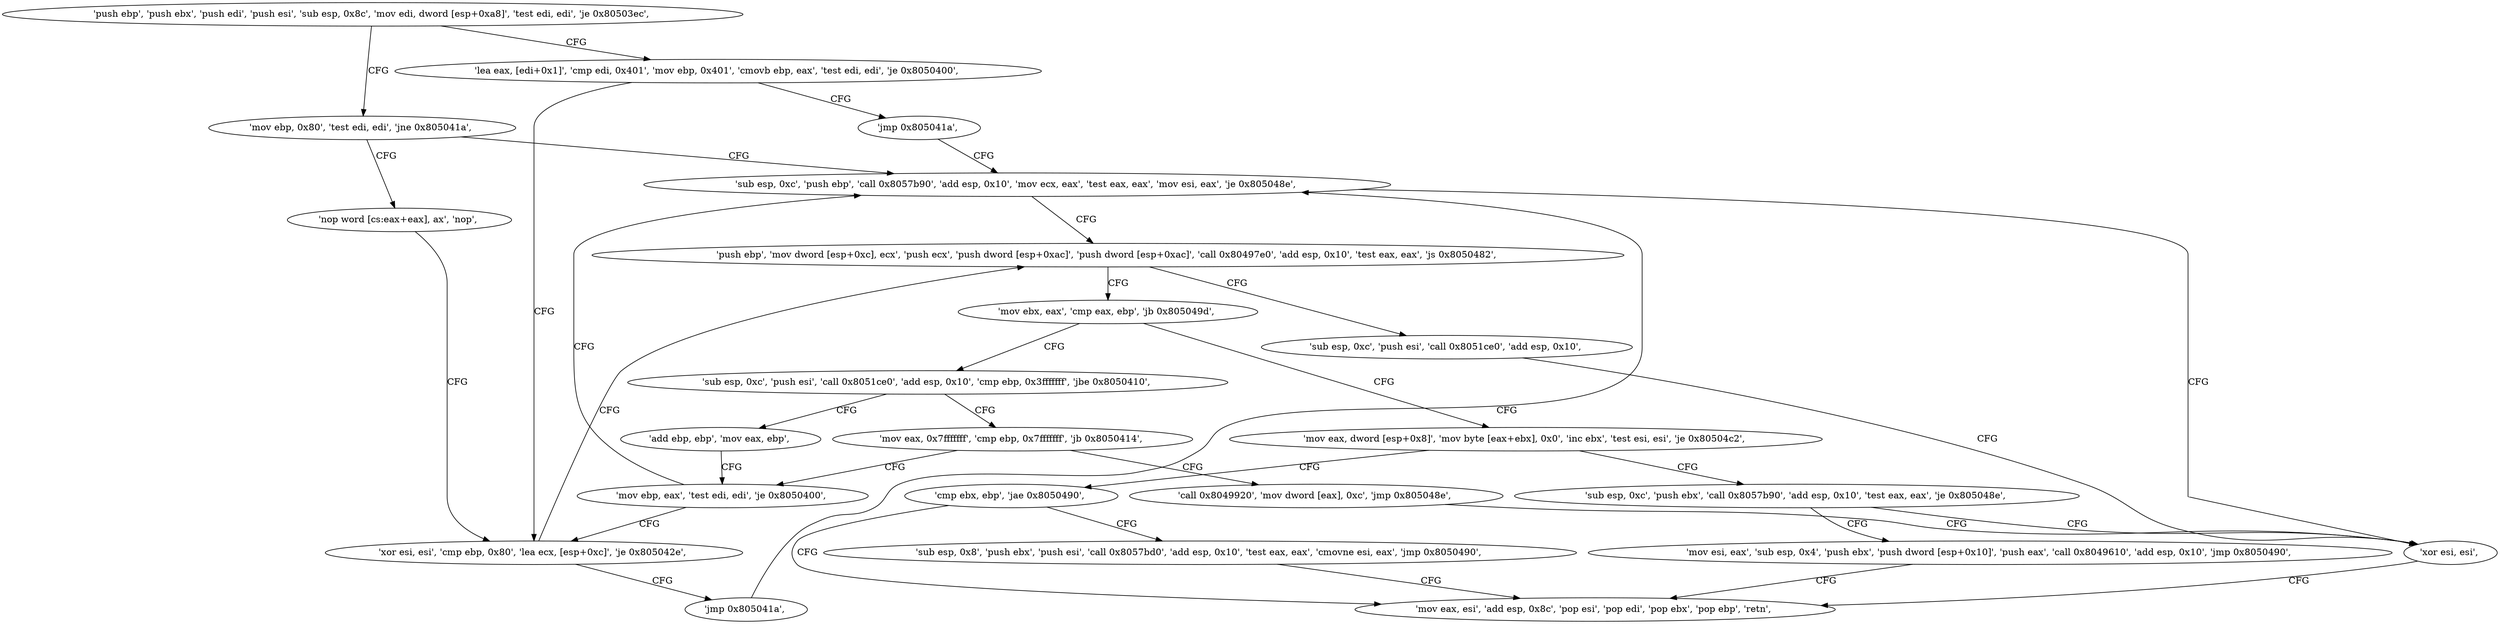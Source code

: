 digraph "func" {
"134546368" [label = "'push ebp', 'push ebx', 'push edi', 'push esi', 'sub esp, 0x8c', 'mov edi, dword [esp+0xa8]', 'test edi, edi', 'je 0x80503ec', " ]
"134546412" [label = "'mov ebp, 0x80', 'test edi, edi', 'jne 0x805041a', " ]
"134546389" [label = "'lea eax, [edi+0x1]', 'cmp edi, 0x401', 'mov ebp, 0x401', 'cmovb ebp, eax', 'test edi, edi', 'je 0x8050400', " ]
"134546458" [label = "'sub esp, 0xc', 'push ebp', 'call 0x8057b90', 'add esp, 0x10', 'mov ecx, eax', 'test eax, eax', 'mov esi, eax', 'je 0x805048e', " ]
"134546421" [label = "'nop word [cs:eax+eax], ax', 'nop', " ]
"134546432" [label = "'xor esi, esi', 'cmp ebp, 0x80', 'lea ecx, [esp+0xc]', 'je 0x805042e', " ]
"134546410" [label = "'jmp 0x805041a', " ]
"134546574" [label = "'xor esi, esi', " ]
"134546478" [label = "'push ebp', 'mov dword [esp+0xc], ecx', 'push ecx', 'push dword [esp+0xac]', 'push dword [esp+0xac]', 'call 0x80497e0', 'add esp, 0x10', 'test eax, eax', 'js 0x8050482', " ]
"134546446" [label = "'jmp 0x805041a', " ]
"134546576" [label = "'mov eax, esi', 'add esp, 0x8c', 'pop esi', 'pop edi', 'pop ebx', 'pop ebp', 'retn', " ]
"134546562" [label = "'sub esp, 0xc', 'push esi', 'call 0x8051ce0', 'add esp, 0x10', " ]
"134546510" [label = "'mov ebx, eax', 'cmp eax, ebp', 'jb 0x805049d', " ]
"134546589" [label = "'mov eax, dword [esp+0x8]', 'mov byte [eax+ebx], 0x0', 'inc ebx', 'test esi, esi', 'je 0x80504c2', " ]
"134546516" [label = "'sub esp, 0xc', 'push esi', 'call 0x8051ce0', 'add esp, 0x10', 'cmp ebp, 0x3fffffff', 'jbe 0x8050410', " ]
"134546626" [label = "'sub esp, 0xc', 'push ebx', 'call 0x8057b90', 'add esp, 0x10', 'test eax, eax', 'je 0x805048e', " ]
"134546602" [label = "'cmp ebx, ebp', 'jae 0x8050490', " ]
"134546448" [label = "'add ebp, ebp', 'mov eax, ebp', " ]
"134546536" [label = "'mov eax, 0x7fffffff', 'cmp ebp, 0x7fffffff', 'jb 0x8050414', " ]
"134546642" [label = "'mov esi, eax', 'sub esp, 0x4', 'push ebx', 'push dword [esp+0x10]', 'push eax', 'call 0x8049610', 'add esp, 0x10', 'jmp 0x8050490', " ]
"134546606" [label = "'sub esp, 0x8', 'push ebx', 'push esi', 'call 0x8057bd0', 'add esp, 0x10', 'test eax, eax', 'cmovne esi, eax', 'jmp 0x8050490', " ]
"134546452" [label = "'mov ebp, eax', 'test edi, edi', 'je 0x8050400', " ]
"134546549" [label = "'call 0x8049920', 'mov dword [eax], 0xc', 'jmp 0x805048e', " ]
"134546368" -> "134546412" [ label = "CFG" ]
"134546368" -> "134546389" [ label = "CFG" ]
"134546412" -> "134546458" [ label = "CFG" ]
"134546412" -> "134546421" [ label = "CFG" ]
"134546389" -> "134546432" [ label = "CFG" ]
"134546389" -> "134546410" [ label = "CFG" ]
"134546458" -> "134546574" [ label = "CFG" ]
"134546458" -> "134546478" [ label = "CFG" ]
"134546421" -> "134546432" [ label = "CFG" ]
"134546432" -> "134546478" [ label = "CFG" ]
"134546432" -> "134546446" [ label = "CFG" ]
"134546410" -> "134546458" [ label = "CFG" ]
"134546574" -> "134546576" [ label = "CFG" ]
"134546478" -> "134546562" [ label = "CFG" ]
"134546478" -> "134546510" [ label = "CFG" ]
"134546446" -> "134546458" [ label = "CFG" ]
"134546562" -> "134546574" [ label = "CFG" ]
"134546510" -> "134546589" [ label = "CFG" ]
"134546510" -> "134546516" [ label = "CFG" ]
"134546589" -> "134546626" [ label = "CFG" ]
"134546589" -> "134546602" [ label = "CFG" ]
"134546516" -> "134546448" [ label = "CFG" ]
"134546516" -> "134546536" [ label = "CFG" ]
"134546626" -> "134546574" [ label = "CFG" ]
"134546626" -> "134546642" [ label = "CFG" ]
"134546602" -> "134546576" [ label = "CFG" ]
"134546602" -> "134546606" [ label = "CFG" ]
"134546448" -> "134546452" [ label = "CFG" ]
"134546536" -> "134546452" [ label = "CFG" ]
"134546536" -> "134546549" [ label = "CFG" ]
"134546642" -> "134546576" [ label = "CFG" ]
"134546606" -> "134546576" [ label = "CFG" ]
"134546452" -> "134546432" [ label = "CFG" ]
"134546452" -> "134546458" [ label = "CFG" ]
"134546549" -> "134546574" [ label = "CFG" ]
}
